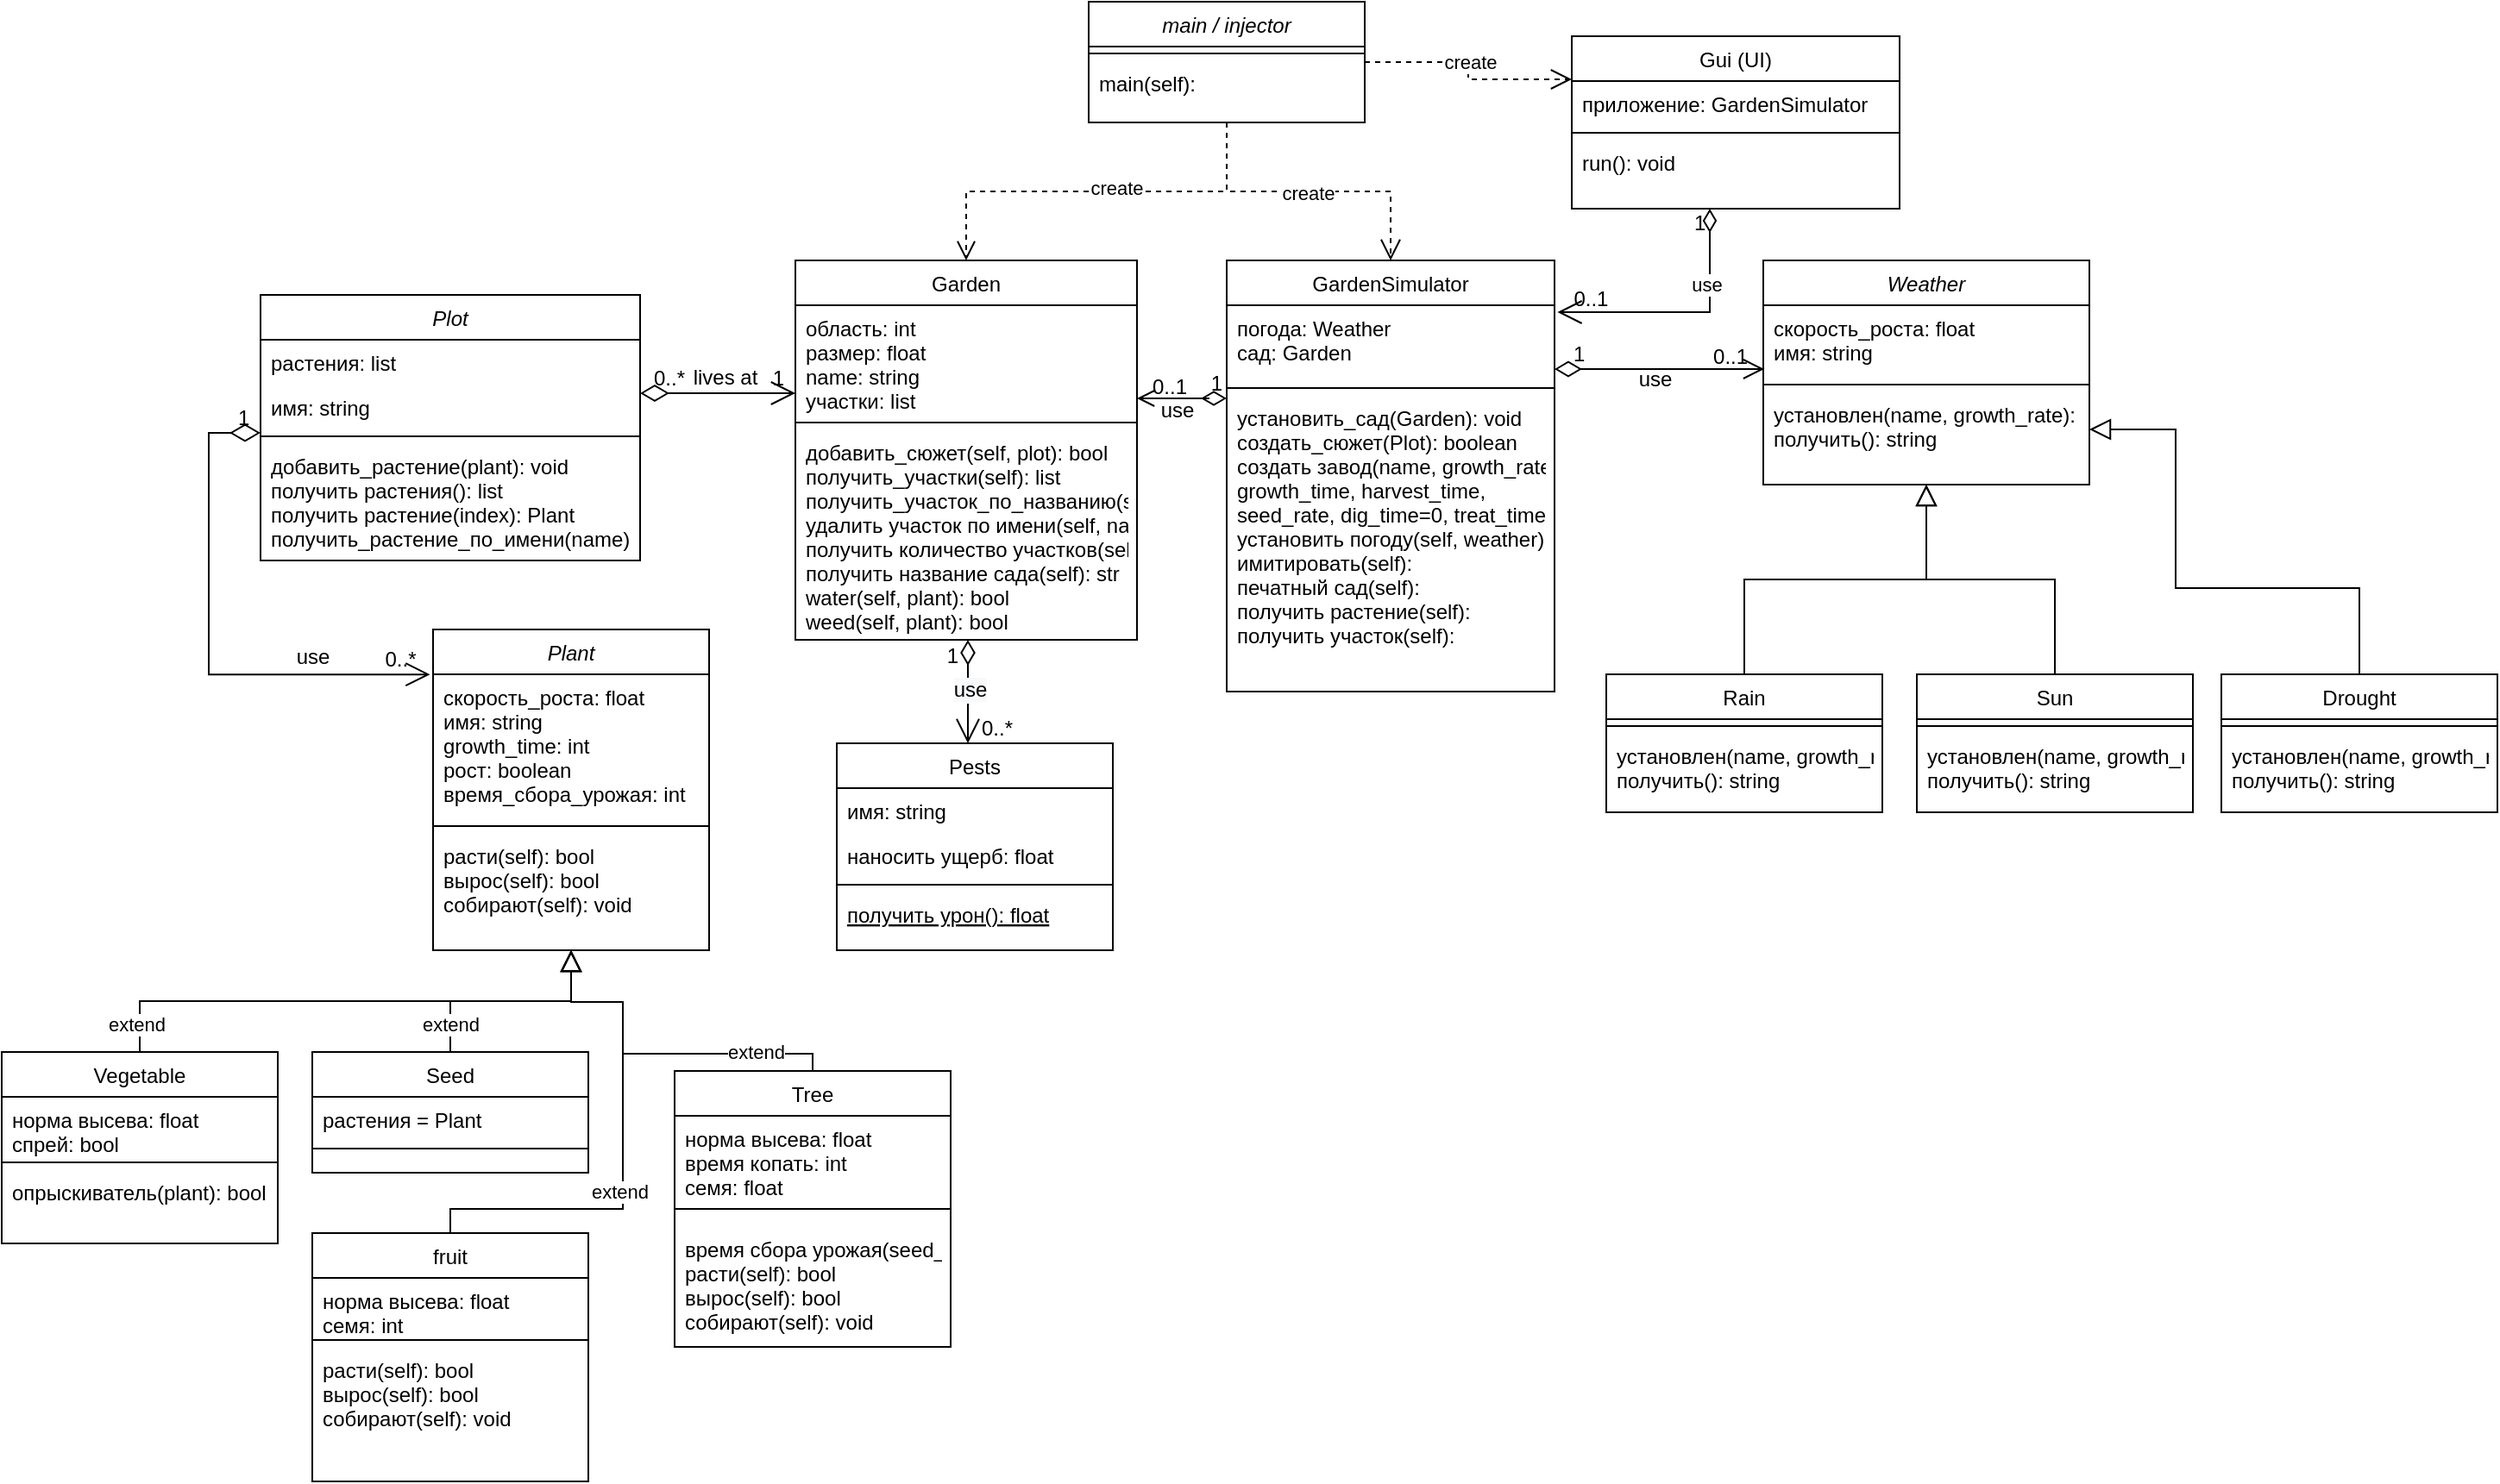 <mxfile version="13.9.9" type="device" pages="3"><diagram id="C5RBs43oDa-KdzZeNtuy" name="Page-1"><mxGraphModel dx="1707" dy="987" grid="1" gridSize="10" guides="1" tooltips="1" connect="1" arrows="1" fold="1" page="1" pageScale="1" pageWidth="827" pageHeight="1169" math="0" shadow="0"><root><mxCell id="WIyWlLk6GJQsqaUBKTNV-0"/><mxCell id="WIyWlLk6GJQsqaUBKTNV-1" parent="WIyWlLk6GJQsqaUBKTNV-0"/><mxCell id="zkfFHV4jXpPFQw0GAbJ--17" value="Garden" style="swimlane;fontStyle=0;align=center;verticalAlign=top;childLayout=stackLayout;horizontal=1;startSize=26;horizontalStack=0;resizeParent=1;resizeLast=0;collapsible=1;marginBottom=0;rounded=0;shadow=0;strokeWidth=1;" parent="WIyWlLk6GJQsqaUBKTNV-1" vertex="1"><mxGeometry x="570" y="270" width="198" height="220" as="geometry"><mxRectangle x="550" y="140" width="160" height="26" as="alternateBounds"/></mxGeometry></mxCell><mxCell id="zkfFHV4jXpPFQw0GAbJ--18" value="область: int&#10;размер: float&#10;name: string&#10;участки: list" style="text;align=left;verticalAlign=top;spacingLeft=4;spacingRight=4;overflow=hidden;rotatable=0;points=[[0,0.5],[1,0.5]];portConstraint=eastwest;" parent="zkfFHV4jXpPFQw0GAbJ--17" vertex="1"><mxGeometry y="26" width="198" height="64" as="geometry"/></mxCell><mxCell id="zkfFHV4jXpPFQw0GAbJ--23" value="" style="line;html=1;strokeWidth=1;align=left;verticalAlign=middle;spacingTop=-1;spacingLeft=3;spacingRight=3;rotatable=0;labelPosition=right;points=[];portConstraint=eastwest;" parent="zkfFHV4jXpPFQw0GAbJ--17" vertex="1"><mxGeometry y="90" width="198" height="8" as="geometry"/></mxCell><mxCell id="zkfFHV4jXpPFQw0GAbJ--25" value="добавить_сюжет(self, plot): bool&#10;получить_участки(self): list&#10;получить_участок_по_названию(self, name):&#10;удалить участок по имени(self, name):&#10;получить количество участков(self): int&#10;получить название сада(self): str&#10;water(self, plant): bool&#10;weed(self, plant): bool" style="text;align=left;verticalAlign=top;spacingLeft=4;spacingRight=4;overflow=hidden;rotatable=0;points=[[0,0.5],[1,0.5]];portConstraint=eastwest;" parent="zkfFHV4jXpPFQw0GAbJ--17" vertex="1"><mxGeometry y="98" width="198" height="120" as="geometry"/></mxCell><mxCell id="zkfFHV4jXpPFQw0GAbJ--26" value="" style="endArrow=open;shadow=0;strokeWidth=1;rounded=0;endFill=0;edgeStyle=elbowEdgeStyle;elbow=vertical;startArrow=diamondThin;startFill=0;endSize=12;startSize=14;entryX=0;entryY=0.797;entryDx=0;entryDy=0;entryPerimeter=0;" parent="WIyWlLk6GJQsqaUBKTNV-1" target="zkfFHV4jXpPFQw0GAbJ--18" edge="1"><mxGeometry x="0.5" y="41" relative="1" as="geometry"><mxPoint x="480" y="347" as="sourcePoint"/><mxPoint x="560" y="347.008" as="targetPoint"/><mxPoint x="-40" y="32" as="offset"/><Array as="points"><mxPoint x="510" y="347"/><mxPoint x="530" y="347"/><mxPoint x="530" y="347"/><mxPoint x="530" y="347"/><mxPoint x="490" y="370"/></Array></mxGeometry></mxCell><mxCell id="zkfFHV4jXpPFQw0GAbJ--27" value="0..*" style="resizable=0;align=left;verticalAlign=bottom;labelBackgroundColor=none;fontSize=12;" parent="zkfFHV4jXpPFQw0GAbJ--26" connectable="0" vertex="1"><mxGeometry x="-1" relative="1" as="geometry"><mxPoint x="6" as="offset"/></mxGeometry></mxCell><mxCell id="zkfFHV4jXpPFQw0GAbJ--28" value="1" style="resizable=0;align=right;verticalAlign=bottom;labelBackgroundColor=none;fontSize=12;" parent="zkfFHV4jXpPFQw0GAbJ--26" connectable="0" vertex="1"><mxGeometry x="1" relative="1" as="geometry"><mxPoint x="-5" as="offset"/></mxGeometry></mxCell><mxCell id="zkfFHV4jXpPFQw0GAbJ--29" value="lives at" style="text;html=1;resizable=0;points=[];;align=center;verticalAlign=middle;labelBackgroundColor=none;rounded=0;shadow=0;strokeWidth=1;fontSize=12;" parent="zkfFHV4jXpPFQw0GAbJ--26" vertex="1" connectable="0"><mxGeometry x="0.5" y="49" relative="1" as="geometry"><mxPoint x="-19" y="40" as="offset"/></mxGeometry></mxCell><mxCell id="11W7BV1J2tUdn_AoDqpH-85" style="edgeStyle=orthogonalEdgeStyle;rounded=0;orthogonalLoop=1;jettySize=auto;html=1;entryX=0.5;entryY=0;entryDx=0;entryDy=0;startArrow=none;startFill=0;endArrow=open;endFill=0;dashed=1;strokeWidth=1;endSize=9;" parent="WIyWlLk6GJQsqaUBKTNV-1" source="11W7BV1J2tUdn_AoDqpH-20" target="zkfFHV4jXpPFQw0GAbJ--17" edge="1"><mxGeometry relative="1" as="geometry"/></mxCell><mxCell id="11W7BV1J2tUdn_AoDqpH-89" value="create" style="edgeLabel;html=1;align=center;verticalAlign=middle;resizable=0;points=[];" parent="11W7BV1J2tUdn_AoDqpH-85" vertex="1" connectable="0"><mxGeometry x="-0.094" y="-2" relative="1" as="geometry"><mxPoint as="offset"/></mxGeometry></mxCell><mxCell id="11W7BV1J2tUdn_AoDqpH-87" style="edgeStyle=orthogonalEdgeStyle;rounded=0;orthogonalLoop=1;jettySize=auto;html=1;startArrow=none;startFill=0;endArrow=open;endFill=0;dashed=1;endSize=10;" parent="WIyWlLk6GJQsqaUBKTNV-1" source="11W7BV1J2tUdn_AoDqpH-20" target="11W7BV1J2tUdn_AoDqpH-31" edge="1"><mxGeometry relative="1" as="geometry"/></mxCell><mxCell id="11W7BV1J2tUdn_AoDqpH-90" value="create" style="edgeLabel;html=1;align=center;verticalAlign=middle;resizable=0;points=[];" parent="11W7BV1J2tUdn_AoDqpH-87" vertex="1" connectable="0"><mxGeometry x="0.113" y="-1" relative="1" as="geometry"><mxPoint x="-11" as="offset"/></mxGeometry></mxCell><mxCell id="11W7BV1J2tUdn_AoDqpH-161" style="edgeStyle=orthogonalEdgeStyle;rounded=0;orthogonalLoop=1;jettySize=auto;html=1;entryX=0;entryY=0.25;entryDx=0;entryDy=0;startArrow=none;startFill=0;endArrow=open;endFill=0;dashed=1;endSize=10;" parent="WIyWlLk6GJQsqaUBKTNV-1" source="11W7BV1J2tUdn_AoDqpH-20" target="11W7BV1J2tUdn_AoDqpH-149" edge="1"><mxGeometry relative="1" as="geometry"/></mxCell><mxCell id="11W7BV1J2tUdn_AoDqpH-162" value="create" style="edgeLabel;html=1;align=center;verticalAlign=middle;resizable=0;points=[];" parent="11W7BV1J2tUdn_AoDqpH-161" vertex="1" connectable="0"><mxGeometry x="0.083" relative="1" as="geometry"><mxPoint y="-10" as="offset"/></mxGeometry></mxCell><mxCell id="11W7BV1J2tUdn_AoDqpH-20" value="main / injector" style="swimlane;fontStyle=2;align=center;verticalAlign=top;childLayout=stackLayout;horizontal=1;startSize=26;horizontalStack=0;resizeParent=1;resizeLast=0;collapsible=1;marginBottom=0;rounded=0;shadow=0;strokeWidth=1;" parent="WIyWlLk6GJQsqaUBKTNV-1" vertex="1"><mxGeometry x="740" y="120" width="160" height="70" as="geometry"><mxRectangle x="230" y="140" width="160" height="26" as="alternateBounds"/></mxGeometry></mxCell><mxCell id="11W7BV1J2tUdn_AoDqpH-24" value="" style="line;html=1;strokeWidth=1;align=left;verticalAlign=middle;spacingTop=-1;spacingLeft=3;spacingRight=3;rotatable=0;labelPosition=right;points=[];portConstraint=eastwest;" parent="11W7BV1J2tUdn_AoDqpH-20" vertex="1"><mxGeometry y="26" width="160" height="8" as="geometry"/></mxCell><mxCell id="11W7BV1J2tUdn_AoDqpH-25" value="main(self):" style="text;align=left;verticalAlign=top;spacingLeft=4;spacingRight=4;overflow=hidden;rotatable=0;points=[[0,0.5],[1,0.5]];portConstraint=eastwest;" parent="11W7BV1J2tUdn_AoDqpH-20" vertex="1"><mxGeometry y="34" width="160" height="26" as="geometry"/></mxCell><mxCell id="11W7BV1J2tUdn_AoDqpH-31" value="GardenSimulator" style="swimlane;fontStyle=0;align=center;verticalAlign=top;childLayout=stackLayout;horizontal=1;startSize=26;horizontalStack=0;resizeParent=1;resizeLast=0;collapsible=1;marginBottom=0;rounded=0;shadow=0;strokeWidth=1;" parent="WIyWlLk6GJQsqaUBKTNV-1" vertex="1"><mxGeometry x="820" y="270" width="190" height="250" as="geometry"><mxRectangle x="550" y="140" width="160" height="26" as="alternateBounds"/></mxGeometry></mxCell><mxCell id="11W7BV1J2tUdn_AoDqpH-32" value="погода: Weather&#10;сад: Garden" style="text;align=left;verticalAlign=top;spacingLeft=4;spacingRight=4;overflow=hidden;rotatable=0;points=[[0,0.5],[1,0.5]];portConstraint=eastwest;" parent="11W7BV1J2tUdn_AoDqpH-31" vertex="1"><mxGeometry y="26" width="190" height="44" as="geometry"/></mxCell><mxCell id="11W7BV1J2tUdn_AoDqpH-37" value="" style="line;html=1;strokeWidth=1;align=left;verticalAlign=middle;spacingTop=-1;spacingLeft=3;spacingRight=3;rotatable=0;labelPosition=right;points=[];portConstraint=eastwest;" parent="11W7BV1J2tUdn_AoDqpH-31" vertex="1"><mxGeometry y="70" width="190" height="8" as="geometry"/></mxCell><mxCell id="11W7BV1J2tUdn_AoDqpH-38" value="установить_сад(Garden): void&#10;создать_сюжет(Plot): boolean&#10;создать завод(name, growth_rate, &#10;growth_time, harvest_time, &#10;seed_rate, dig_time=0, treat_time=0):&#10;установить погоду(self, weather):&#10;имитировать(self):&#10;печатный сад(self):&#10;получить растение(self):&#10;получить участок(self):" style="text;align=left;verticalAlign=top;spacingLeft=4;spacingRight=4;overflow=hidden;rotatable=0;points=[[0,0.5],[1,0.5]];portConstraint=eastwest;" parent="11W7BV1J2tUdn_AoDqpH-31" vertex="1"><mxGeometry y="78" width="190" height="152" as="geometry"/></mxCell><mxCell id="11W7BV1J2tUdn_AoDqpH-53" value="Weather" style="swimlane;fontStyle=2;align=center;verticalAlign=top;childLayout=stackLayout;horizontal=1;startSize=26;horizontalStack=0;resizeParent=1;resizeLast=0;collapsible=1;marginBottom=0;rounded=0;shadow=0;strokeWidth=1;" parent="WIyWlLk6GJQsqaUBKTNV-1" vertex="1"><mxGeometry x="1131" y="270" width="189" height="130" as="geometry"><mxRectangle x="230" y="140" width="160" height="26" as="alternateBounds"/></mxGeometry></mxCell><mxCell id="11W7BV1J2tUdn_AoDqpH-54" value="скорость_роста: float&#10;имя: string" style="text;align=left;verticalAlign=top;spacingLeft=4;spacingRight=4;overflow=hidden;rotatable=0;points=[[0,0.5],[1,0.5]];portConstraint=eastwest;" parent="11W7BV1J2tUdn_AoDqpH-53" vertex="1"><mxGeometry y="26" width="189" height="42" as="geometry"/></mxCell><mxCell id="11W7BV1J2tUdn_AoDqpH-57" value="" style="line;html=1;strokeWidth=1;align=left;verticalAlign=middle;spacingTop=-1;spacingLeft=3;spacingRight=3;rotatable=0;labelPosition=right;points=[];portConstraint=eastwest;" parent="11W7BV1J2tUdn_AoDqpH-53" vertex="1"><mxGeometry y="68" width="189" height="8" as="geometry"/></mxCell><mxCell id="11W7BV1J2tUdn_AoDqpH-58" value="установлен(name, growth_rate): float&#10;получить(): string" style="text;align=left;verticalAlign=top;spacingLeft=4;spacingRight=4;overflow=hidden;rotatable=0;points=[[0,0.5],[1,0.5]];portConstraint=eastwest;" parent="11W7BV1J2tUdn_AoDqpH-53" vertex="1"><mxGeometry y="76" width="189" height="44" as="geometry"/></mxCell><mxCell id="11W7BV1J2tUdn_AoDqpH-59" value="Rain" style="swimlane;fontStyle=0;align=center;verticalAlign=top;childLayout=stackLayout;horizontal=1;startSize=26;horizontalStack=0;resizeParent=1;resizeLast=0;collapsible=1;marginBottom=0;rounded=0;shadow=0;strokeWidth=1;" parent="WIyWlLk6GJQsqaUBKTNV-1" vertex="1"><mxGeometry x="1040" y="510" width="160" height="80" as="geometry"><mxRectangle x="130" y="380" width="160" height="26" as="alternateBounds"/></mxGeometry></mxCell><mxCell id="11W7BV1J2tUdn_AoDqpH-62" value="" style="line;html=1;strokeWidth=1;align=left;verticalAlign=middle;spacingTop=-1;spacingLeft=3;spacingRight=3;rotatable=0;labelPosition=right;points=[];portConstraint=eastwest;" parent="11W7BV1J2tUdn_AoDqpH-59" vertex="1"><mxGeometry y="26" width="160" height="8" as="geometry"/></mxCell><mxCell id="11W7BV1J2tUdn_AoDqpH-63" value="установлен(name, growth_rate): float&#10;получить(): string" style="text;align=left;verticalAlign=top;spacingLeft=4;spacingRight=4;overflow=hidden;rotatable=0;points=[[0,0.5],[1,0.5]];portConstraint=eastwest;fontStyle=0" parent="11W7BV1J2tUdn_AoDqpH-59" vertex="1"><mxGeometry y="34" width="160" height="44" as="geometry"/></mxCell><mxCell id="11W7BV1J2tUdn_AoDqpH-65" value="" style="endArrow=block;endSize=10;endFill=0;shadow=0;strokeWidth=1;rounded=0;edgeStyle=elbowEdgeStyle;elbow=vertical;" parent="WIyWlLk6GJQsqaUBKTNV-1" source="11W7BV1J2tUdn_AoDqpH-59" target="11W7BV1J2tUdn_AoDqpH-53" edge="1"><mxGeometry width="160" relative="1" as="geometry"><mxPoint x="1270" y="353" as="sourcePoint"/><mxPoint x="1270" y="353" as="targetPoint"/></mxGeometry></mxCell><mxCell id="11W7BV1J2tUdn_AoDqpH-66" value="Sun" style="swimlane;fontStyle=0;align=center;verticalAlign=top;childLayout=stackLayout;horizontal=1;startSize=26;horizontalStack=0;resizeParent=1;resizeLast=0;collapsible=1;marginBottom=0;rounded=0;shadow=0;strokeWidth=1;" parent="WIyWlLk6GJQsqaUBKTNV-1" vertex="1"><mxGeometry x="1220" y="510" width="160" height="80" as="geometry"><mxRectangle x="340" y="380" width="170" height="26" as="alternateBounds"/></mxGeometry></mxCell><mxCell id="11W7BV1J2tUdn_AoDqpH-68" value="" style="line;html=1;strokeWidth=1;align=left;verticalAlign=middle;spacingTop=-1;spacingLeft=3;spacingRight=3;rotatable=0;labelPosition=right;points=[];portConstraint=eastwest;" parent="11W7BV1J2tUdn_AoDqpH-66" vertex="1"><mxGeometry y="26" width="160" height="8" as="geometry"/></mxCell><mxCell id="11W7BV1J2tUdn_AoDqpH-67" value="установлен(name, growth_rate): float&#10;получить(): string" style="text;align=left;verticalAlign=top;spacingLeft=4;spacingRight=4;overflow=hidden;rotatable=0;points=[[0,0.5],[1,0.5]];portConstraint=eastwest;" parent="11W7BV1J2tUdn_AoDqpH-66" vertex="1"><mxGeometry y="34" width="160" height="46" as="geometry"/></mxCell><mxCell id="11W7BV1J2tUdn_AoDqpH-69" value="" style="endArrow=block;endSize=10;endFill=0;shadow=0;strokeWidth=1;rounded=0;edgeStyle=elbowEdgeStyle;elbow=vertical;" parent="WIyWlLk6GJQsqaUBKTNV-1" source="11W7BV1J2tUdn_AoDqpH-66" target="11W7BV1J2tUdn_AoDqpH-53" edge="1"><mxGeometry width="160" relative="1" as="geometry"><mxPoint x="1280" y="523" as="sourcePoint"/><mxPoint x="1380" y="421" as="targetPoint"/></mxGeometry></mxCell><mxCell id="11W7BV1J2tUdn_AoDqpH-76" value="Drought" style="swimlane;fontStyle=0;align=center;verticalAlign=top;childLayout=stackLayout;horizontal=1;startSize=26;horizontalStack=0;resizeParent=1;resizeLast=0;collapsible=1;marginBottom=0;rounded=0;shadow=0;strokeWidth=1;" parent="WIyWlLk6GJQsqaUBKTNV-1" vertex="1"><mxGeometry x="1396.5" y="510" width="160" height="80" as="geometry"><mxRectangle x="340" y="380" width="170" height="26" as="alternateBounds"/></mxGeometry></mxCell><mxCell id="11W7BV1J2tUdn_AoDqpH-78" value="" style="line;html=1;strokeWidth=1;align=left;verticalAlign=middle;spacingTop=-1;spacingLeft=3;spacingRight=3;rotatable=0;labelPosition=right;points=[];portConstraint=eastwest;" parent="11W7BV1J2tUdn_AoDqpH-76" vertex="1"><mxGeometry y="26" width="160" height="8" as="geometry"/></mxCell><mxCell id="11W7BV1J2tUdn_AoDqpH-77" value="установлен(name, growth_rate): float&#10;получить(): string" style="text;align=left;verticalAlign=top;spacingLeft=4;spacingRight=4;overflow=hidden;rotatable=0;points=[[0,0.5],[1,0.5]];portConstraint=eastwest;" parent="11W7BV1J2tUdn_AoDqpH-76" vertex="1"><mxGeometry y="34" width="160" height="46" as="geometry"/></mxCell><mxCell id="11W7BV1J2tUdn_AoDqpH-80" value="" style="endArrow=block;endSize=10;endFill=0;shadow=0;strokeWidth=1;rounded=0;edgeStyle=orthogonalEdgeStyle;elbow=vertical;exitX=0.5;exitY=0;exitDx=0;exitDy=0;" parent="WIyWlLk6GJQsqaUBKTNV-1" source="11W7BV1J2tUdn_AoDqpH-76" target="11W7BV1J2tUdn_AoDqpH-58" edge="1"><mxGeometry width="160" relative="1" as="geometry"><mxPoint x="1310" y="634" as="sourcePoint"/><mxPoint x="1370" y="410" as="targetPoint"/><Array as="points"><mxPoint x="1477" y="460"/><mxPoint x="1370" y="460"/></Array></mxGeometry></mxCell><mxCell id="11W7BV1J2tUdn_AoDqpH-81" value="" style="endArrow=diamondThin;shadow=0;strokeWidth=1;rounded=0;endFill=0;edgeStyle=elbowEdgeStyle;elbow=vertical;exitX=1;exitY=0.5;exitDx=0;exitDy=0;startArrow=open;startFill=0;startSize=8;endSize=12;" parent="WIyWlLk6GJQsqaUBKTNV-1" edge="1"><mxGeometry x="0.5" y="41" relative="1" as="geometry"><mxPoint x="768" y="350" as="sourcePoint"/><mxPoint x="820" y="350" as="targetPoint"/><mxPoint x="-40" y="32" as="offset"/><Array as="points"><mxPoint x="810" y="350"/></Array></mxGeometry></mxCell><mxCell id="11W7BV1J2tUdn_AoDqpH-82" value="0..1" style="resizable=0;align=left;verticalAlign=bottom;labelBackgroundColor=none;fontSize=12;" parent="11W7BV1J2tUdn_AoDqpH-81" connectable="0" vertex="1"><mxGeometry x="-1" relative="1" as="geometry"><mxPoint x="7" y="2" as="offset"/></mxGeometry></mxCell><mxCell id="11W7BV1J2tUdn_AoDqpH-83" value="1" style="resizable=0;align=right;verticalAlign=bottom;labelBackgroundColor=none;fontSize=12;" parent="11W7BV1J2tUdn_AoDqpH-81" connectable="0" vertex="1"><mxGeometry x="1" relative="1" as="geometry"><mxPoint x="-1" as="offset"/></mxGeometry></mxCell><mxCell id="11W7BV1J2tUdn_AoDqpH-84" value="use" style="text;html=1;resizable=0;points=[];;align=center;verticalAlign=middle;labelBackgroundColor=none;rounded=0;shadow=0;strokeWidth=1;fontSize=12;" parent="11W7BV1J2tUdn_AoDqpH-81" vertex="1" connectable="0"><mxGeometry x="0.5" y="49" relative="1" as="geometry"><mxPoint x="-16" y="56" as="offset"/></mxGeometry></mxCell><mxCell id="11W7BV1J2tUdn_AoDqpH-96" value="" style="endArrow=open;shadow=0;strokeWidth=1;rounded=0;endFill=0;edgeStyle=elbowEdgeStyle;elbow=vertical;entryX=0.003;entryY=0.886;entryDx=0;entryDy=0;entryPerimeter=0;startArrow=diamondThin;startFill=0;endSize=10;startSize=13;" parent="WIyWlLk6GJQsqaUBKTNV-1" target="11W7BV1J2tUdn_AoDqpH-54" edge="1"><mxGeometry x="0.5" y="41" relative="1" as="geometry"><mxPoint x="1010" y="333" as="sourcePoint"/><mxPoint x="1094.36" y="320.03" as="targetPoint"/><mxPoint x="-40" y="32" as="offset"/><Array as="points"><mxPoint x="1070" y="333"/></Array></mxGeometry></mxCell><mxCell id="11W7BV1J2tUdn_AoDqpH-97" value="1" style="resizable=0;align=left;verticalAlign=bottom;labelBackgroundColor=none;fontSize=12;" parent="11W7BV1J2tUdn_AoDqpH-96" connectable="0" vertex="1"><mxGeometry x="-1" relative="1" as="geometry"><mxPoint x="9" as="offset"/></mxGeometry></mxCell><mxCell id="11W7BV1J2tUdn_AoDqpH-98" value="0..1" style="resizable=0;align=right;verticalAlign=bottom;labelBackgroundColor=none;fontSize=12;" parent="11W7BV1J2tUdn_AoDqpH-96" connectable="0" vertex="1"><mxGeometry x="1" relative="1" as="geometry"><mxPoint x="-8" y="1" as="offset"/></mxGeometry></mxCell><mxCell id="11W7BV1J2tUdn_AoDqpH-99" value="use" style="text;html=1;resizable=0;points=[];;align=center;verticalAlign=middle;labelBackgroundColor=none;rounded=0;shadow=0;strokeWidth=1;fontSize=12;" parent="11W7BV1J2tUdn_AoDqpH-96" vertex="1" connectable="0"><mxGeometry x="0.5" y="49" relative="1" as="geometry"><mxPoint x="-34" y="55" as="offset"/></mxGeometry></mxCell><mxCell id="11W7BV1J2tUdn_AoDqpH-101" value="Plant" style="swimlane;fontStyle=2;align=center;verticalAlign=top;childLayout=stackLayout;horizontal=1;startSize=26;horizontalStack=0;resizeParent=1;resizeLast=0;collapsible=1;marginBottom=0;rounded=0;shadow=0;strokeWidth=1;" parent="WIyWlLk6GJQsqaUBKTNV-1" vertex="1"><mxGeometry x="360" y="484" width="160" height="186" as="geometry"><mxRectangle x="230" y="140" width="160" height="26" as="alternateBounds"/></mxGeometry></mxCell><mxCell id="11W7BV1J2tUdn_AoDqpH-103" value="скорость_роста: float&#10;имя: string&#10;growth_time: int&#10;рост: boolean&#10;время_сбора_урожая: int" style="text;align=left;verticalAlign=top;spacingLeft=4;spacingRight=4;overflow=hidden;rotatable=0;points=[[0,0.5],[1,0.5]];portConstraint=eastwest;rounded=0;shadow=0;html=0;" parent="11W7BV1J2tUdn_AoDqpH-101" vertex="1"><mxGeometry y="26" width="160" height="84" as="geometry"/></mxCell><mxCell id="11W7BV1J2tUdn_AoDqpH-104" value="" style="line;html=1;strokeWidth=1;align=left;verticalAlign=middle;spacingTop=-1;spacingLeft=3;spacingRight=3;rotatable=0;labelPosition=right;points=[];portConstraint=eastwest;" parent="11W7BV1J2tUdn_AoDqpH-101" vertex="1"><mxGeometry y="110" width="160" height="8" as="geometry"/></mxCell><mxCell id="11W7BV1J2tUdn_AoDqpH-105" value="расти(self): bool&#10;вырос(self): bool&#10;собирают(self): void" style="text;align=left;verticalAlign=top;spacingLeft=4;spacingRight=4;overflow=hidden;rotatable=0;points=[[0,0.5],[1,0.5]];portConstraint=eastwest;" parent="11W7BV1J2tUdn_AoDqpH-101" vertex="1"><mxGeometry y="118" width="160" height="68" as="geometry"/></mxCell><mxCell id="11W7BV1J2tUdn_AoDqpH-106" value="Vegetable" style="swimlane;fontStyle=0;align=center;verticalAlign=top;childLayout=stackLayout;horizontal=1;startSize=26;horizontalStack=0;resizeParent=1;resizeLast=0;collapsible=1;marginBottom=0;rounded=0;shadow=0;strokeWidth=1;" parent="WIyWlLk6GJQsqaUBKTNV-1" vertex="1"><mxGeometry x="110" y="729" width="160" height="111" as="geometry"><mxRectangle x="130" y="380" width="160" height="26" as="alternateBounds"/></mxGeometry></mxCell><mxCell id="11W7BV1J2tUdn_AoDqpH-107" value="норма высева: float&#10;спрей: bool" style="text;align=left;verticalAlign=top;spacingLeft=4;spacingRight=4;overflow=hidden;rotatable=0;points=[[0,0.5],[1,0.5]];portConstraint=eastwest;" parent="11W7BV1J2tUdn_AoDqpH-106" vertex="1"><mxGeometry y="26" width="160" height="34" as="geometry"/></mxCell><mxCell id="11W7BV1J2tUdn_AoDqpH-109" value="" style="line;html=1;strokeWidth=1;align=left;verticalAlign=middle;spacingTop=-1;spacingLeft=3;spacingRight=3;rotatable=0;labelPosition=right;points=[];portConstraint=eastwest;" parent="11W7BV1J2tUdn_AoDqpH-106" vertex="1"><mxGeometry y="60" width="160" height="8" as="geometry"/></mxCell><mxCell id="11W7BV1J2tUdn_AoDqpH-110" value="опрыскиватель(plant): bool" style="text;align=left;verticalAlign=top;spacingLeft=4;spacingRight=4;overflow=hidden;rotatable=0;points=[[0,0.5],[1,0.5]];portConstraint=eastwest;fontStyle=0" parent="11W7BV1J2tUdn_AoDqpH-106" vertex="1"><mxGeometry y="68" width="160" height="26" as="geometry"/></mxCell><mxCell id="11W7BV1J2tUdn_AoDqpH-112" value="" style="endArrow=block;endSize=10;endFill=0;shadow=0;strokeWidth=1;rounded=0;edgeStyle=elbowEdgeStyle;elbow=vertical;" parent="WIyWlLk6GJQsqaUBKTNV-1" source="11W7BV1J2tUdn_AoDqpH-106" target="11W7BV1J2tUdn_AoDqpH-101" edge="1"><mxGeometry width="160" relative="1" as="geometry"><mxPoint x="340" y="563" as="sourcePoint"/><mxPoint x="340" y="563" as="targetPoint"/></mxGeometry></mxCell><mxCell id="11W7BV1J2tUdn_AoDqpH-113" value="extend" style="edgeLabel;html=1;align=center;verticalAlign=middle;resizable=0;points=[];" parent="11W7BV1J2tUdn_AoDqpH-112" vertex="1" connectable="0"><mxGeometry x="-0.853" y="2" relative="1" as="geometry"><mxPoint y="6" as="offset"/></mxGeometry></mxCell><mxCell id="11W7BV1J2tUdn_AoDqpH-114" value="Seed" style="swimlane;fontStyle=0;align=center;verticalAlign=top;childLayout=stackLayout;horizontal=1;startSize=26;horizontalStack=0;resizeParent=1;resizeLast=0;collapsible=1;marginBottom=0;rounded=0;shadow=0;strokeWidth=1;" parent="WIyWlLk6GJQsqaUBKTNV-1" vertex="1"><mxGeometry x="290" y="729" width="160" height="70" as="geometry"><mxRectangle x="340" y="380" width="170" height="26" as="alternateBounds"/></mxGeometry></mxCell><mxCell id="11W7BV1J2tUdn_AoDqpH-115" value="растения = Plant" style="text;align=left;verticalAlign=top;spacingLeft=4;spacingRight=4;overflow=hidden;rotatable=0;points=[[0,0.5],[1,0.5]];portConstraint=eastwest;" parent="11W7BV1J2tUdn_AoDqpH-114" vertex="1"><mxGeometry y="26" width="160" height="26" as="geometry"/></mxCell><mxCell id="11W7BV1J2tUdn_AoDqpH-116" value="" style="line;html=1;strokeWidth=1;align=left;verticalAlign=middle;spacingTop=-1;spacingLeft=3;spacingRight=3;rotatable=0;labelPosition=right;points=[];portConstraint=eastwest;" parent="11W7BV1J2tUdn_AoDqpH-114" vertex="1"><mxGeometry y="52" width="160" height="8" as="geometry"/></mxCell><mxCell id="11W7BV1J2tUdn_AoDqpH-117" value="" style="endArrow=block;endSize=10;endFill=0;shadow=0;strokeWidth=1;rounded=0;edgeStyle=elbowEdgeStyle;elbow=vertical;" parent="WIyWlLk6GJQsqaUBKTNV-1" source="11W7BV1J2tUdn_AoDqpH-114" target="11W7BV1J2tUdn_AoDqpH-101" edge="1"><mxGeometry width="160" relative="1" as="geometry"><mxPoint x="350" y="733" as="sourcePoint"/><mxPoint x="450" y="631" as="targetPoint"/></mxGeometry></mxCell><mxCell id="11W7BV1J2tUdn_AoDqpH-118" value="extend" style="edgeLabel;html=1;align=center;verticalAlign=middle;resizable=0;points=[];" parent="11W7BV1J2tUdn_AoDqpH-117" vertex="1" connectable="0"><mxGeometry x="-0.708" relative="1" as="geometry"><mxPoint y="3" as="offset"/></mxGeometry></mxCell><mxCell id="11W7BV1J2tUdn_AoDqpH-119" value="fruit" style="swimlane;fontStyle=0;align=center;verticalAlign=top;childLayout=stackLayout;horizontal=1;startSize=26;horizontalStack=0;resizeParent=1;resizeLast=0;collapsible=1;marginBottom=0;rounded=0;shadow=0;strokeWidth=1;" parent="WIyWlLk6GJQsqaUBKTNV-1" vertex="1"><mxGeometry x="290" y="834" width="160" height="144" as="geometry"><mxRectangle x="130" y="380" width="160" height="26" as="alternateBounds"/></mxGeometry></mxCell><mxCell id="11W7BV1J2tUdn_AoDqpH-120" value="норма высева: float&#10;семя: int" style="text;align=left;verticalAlign=top;spacingLeft=4;spacingRight=4;overflow=hidden;rotatable=0;points=[[0,0.5],[1,0.5]];portConstraint=eastwest;" parent="11W7BV1J2tUdn_AoDqpH-119" vertex="1"><mxGeometry y="26" width="160" height="32" as="geometry"/></mxCell><mxCell id="11W7BV1J2tUdn_AoDqpH-122" value="" style="line;html=1;strokeWidth=1;align=left;verticalAlign=middle;spacingTop=-1;spacingLeft=3;spacingRight=3;rotatable=0;labelPosition=right;points=[];portConstraint=eastwest;" parent="11W7BV1J2tUdn_AoDqpH-119" vertex="1"><mxGeometry y="58" width="160" height="8" as="geometry"/></mxCell><mxCell id="11W7BV1J2tUdn_AoDqpH-123" value="расти(self): bool&#10;вырос(self): bool&#10;собирают(self): void" style="text;align=left;verticalAlign=top;spacingLeft=4;spacingRight=4;overflow=hidden;rotatable=0;points=[[0,0.5],[1,0.5]];portConstraint=eastwest;fontStyle=0" parent="11W7BV1J2tUdn_AoDqpH-119" vertex="1"><mxGeometry y="66" width="160" height="52" as="geometry"/></mxCell><mxCell id="11W7BV1J2tUdn_AoDqpH-125" value="Tree" style="swimlane;fontStyle=0;align=center;verticalAlign=top;childLayout=stackLayout;horizontal=1;startSize=26;horizontalStack=0;resizeParent=1;resizeLast=0;collapsible=1;marginBottom=0;rounded=0;shadow=0;strokeWidth=1;" parent="WIyWlLk6GJQsqaUBKTNV-1" vertex="1"><mxGeometry x="500" y="740" width="160" height="160" as="geometry"><mxRectangle x="340" y="380" width="170" height="26" as="alternateBounds"/></mxGeometry></mxCell><mxCell id="11W7BV1J2tUdn_AoDqpH-126" value="норма высева: float&#10;время копать: int&#10;семя: float" style="text;align=left;verticalAlign=top;spacingLeft=4;spacingRight=4;overflow=hidden;rotatable=0;points=[[0,0.5],[1,0.5]];portConstraint=eastwest;" parent="11W7BV1J2tUdn_AoDqpH-125" vertex="1"><mxGeometry y="26" width="160" height="44" as="geometry"/></mxCell><mxCell id="11W7BV1J2tUdn_AoDqpH-127" value="" style="line;html=1;strokeWidth=1;align=left;verticalAlign=middle;spacingTop=-1;spacingLeft=3;spacingRight=3;rotatable=0;labelPosition=right;points=[];portConstraint=eastwest;" parent="11W7BV1J2tUdn_AoDqpH-125" vertex="1"><mxGeometry y="70" width="160" height="20" as="geometry"/></mxCell><mxCell id="11W7BV1J2tUdn_AoDqpH-121" value="время сбора урожая(seed_rate, dig_time):&#10;расти(self): bool&#10;вырос(self): bool&#10;собирают(self): void" style="text;align=left;verticalAlign=top;spacingLeft=4;spacingRight=4;overflow=hidden;rotatable=0;points=[[0,0.5],[1,0.5]];portConstraint=eastwest;rounded=0;shadow=0;html=0;" parent="11W7BV1J2tUdn_AoDqpH-125" vertex="1"><mxGeometry y="90" width="160" height="70" as="geometry"/></mxCell><mxCell id="11W7BV1J2tUdn_AoDqpH-128" value="" style="endArrow=block;endSize=10;endFill=0;shadow=0;strokeWidth=1;rounded=0;edgeStyle=orthogonalEdgeStyle;elbow=vertical;exitX=0.5;exitY=0;exitDx=0;exitDy=0;" parent="WIyWlLk6GJQsqaUBKTNV-1" source="11W7BV1J2tUdn_AoDqpH-119" edge="1"><mxGeometry width="160" relative="1" as="geometry"><mxPoint x="380" y="730" as="sourcePoint"/><mxPoint x="440" y="670" as="targetPoint"/><Array as="points"><mxPoint x="370" y="820"/><mxPoint x="470" y="820"/><mxPoint x="470" y="700"/><mxPoint x="440" y="700"/></Array></mxGeometry></mxCell><mxCell id="11W7BV1J2tUdn_AoDqpH-129" value="extend" style="edgeLabel;html=1;align=center;verticalAlign=middle;resizable=0;points=[];" parent="11W7BV1J2tUdn_AoDqpH-128" vertex="1" connectable="0"><mxGeometry x="-0.18" y="-1" relative="1" as="geometry"><mxPoint x="-3" y="-4" as="offset"/></mxGeometry></mxCell><mxCell id="11W7BV1J2tUdn_AoDqpH-130" value="" style="endArrow=block;endSize=10;endFill=0;shadow=0;strokeWidth=1;rounded=0;edgeStyle=orthogonalEdgeStyle;elbow=vertical;exitX=0.5;exitY=0;exitDx=0;exitDy=0;" parent="WIyWlLk6GJQsqaUBKTNV-1" source="11W7BV1J2tUdn_AoDqpH-125" edge="1"><mxGeometry width="160" relative="1" as="geometry"><mxPoint x="380" y="844" as="sourcePoint"/><mxPoint x="440" y="670" as="targetPoint"/><Array as="points"><mxPoint x="580" y="730"/><mxPoint x="470" y="730"/><mxPoint x="470" y="700"/><mxPoint x="440" y="700"/></Array></mxGeometry></mxCell><mxCell id="11W7BV1J2tUdn_AoDqpH-131" value="extend" style="edgeLabel;html=1;align=center;verticalAlign=middle;resizable=0;points=[];" parent="11W7BV1J2tUdn_AoDqpH-130" vertex="1" connectable="0"><mxGeometry x="-0.587" y="-1" relative="1" as="geometry"><mxPoint as="offset"/></mxGeometry></mxCell><mxCell id="11W7BV1J2tUdn_AoDqpH-132" value="Plot" style="swimlane;fontStyle=2;align=center;verticalAlign=top;childLayout=stackLayout;horizontal=1;startSize=26;horizontalStack=0;resizeParent=1;resizeLast=0;collapsible=1;marginBottom=0;rounded=0;shadow=0;strokeWidth=1;" parent="WIyWlLk6GJQsqaUBKTNV-1" vertex="1"><mxGeometry x="260" y="290" width="220" height="154" as="geometry"><mxRectangle x="230" y="140" width="160" height="26" as="alternateBounds"/></mxGeometry></mxCell><mxCell id="11W7BV1J2tUdn_AoDqpH-133" value="растения: list" style="text;align=left;verticalAlign=top;spacingLeft=4;spacingRight=4;overflow=hidden;rotatable=0;points=[[0,0.5],[1,0.5]];portConstraint=eastwest;rounded=0;shadow=0;html=0;" parent="11W7BV1J2tUdn_AoDqpH-132" vertex="1"><mxGeometry y="26" width="220" height="26" as="geometry"/></mxCell><mxCell id="11W7BV1J2tUdn_AoDqpH-134" value="имя: string" style="text;align=left;verticalAlign=top;spacingLeft=4;spacingRight=4;overflow=hidden;rotatable=0;points=[[0,0.5],[1,0.5]];portConstraint=eastwest;rounded=0;shadow=0;html=0;" parent="11W7BV1J2tUdn_AoDqpH-132" vertex="1"><mxGeometry y="52" width="220" height="26" as="geometry"/></mxCell><mxCell id="11W7BV1J2tUdn_AoDqpH-135" value="" style="line;html=1;strokeWidth=1;align=left;verticalAlign=middle;spacingTop=-1;spacingLeft=3;spacingRight=3;rotatable=0;labelPosition=right;points=[];portConstraint=eastwest;" parent="11W7BV1J2tUdn_AoDqpH-132" vertex="1"><mxGeometry y="78" width="220" height="8" as="geometry"/></mxCell><mxCell id="11W7BV1J2tUdn_AoDqpH-136" value="добавить_растение(plant): void&#10;получить растения(): list&#10;получить растение(index): Plant&#10;получить_растение_по_имени(name):" style="text;align=left;verticalAlign=top;spacingLeft=4;spacingRight=4;overflow=hidden;rotatable=0;points=[[0,0.5],[1,0.5]];portConstraint=eastwest;fontStyle=0" parent="11W7BV1J2tUdn_AoDqpH-132" vertex="1"><mxGeometry y="86" width="220" height="68" as="geometry"/></mxCell><mxCell id="11W7BV1J2tUdn_AoDqpH-138" value="" style="endArrow=diamondThin;shadow=0;strokeWidth=1;rounded=0;endFill=0;edgeStyle=elbowEdgeStyle;elbow=vertical;startArrow=open;startFill=0;entryX=0;entryY=0.25;entryDx=0;entryDy=0;entryPerimeter=0;exitX=-0.011;exitY=0.001;exitDx=0;exitDy=0;exitPerimeter=0;startSize=12;endSize=15;" parent="WIyWlLk6GJQsqaUBKTNV-1" source="11W7BV1J2tUdn_AoDqpH-103" target="11W7BV1J2tUdn_AoDqpH-135" edge="1"><mxGeometry x="0.5" y="41" relative="1" as="geometry"><mxPoint x="192" y="509.997" as="sourcePoint"/><mxPoint x="310" y="360" as="targetPoint"/><mxPoint x="-40" y="32" as="offset"/><Array as="points"><mxPoint x="230" y="440"/><mxPoint x="280" y="460"/><mxPoint x="290" y="450"/><mxPoint x="300" y="450"/><mxPoint x="202" y="510.33"/></Array></mxGeometry></mxCell><mxCell id="11W7BV1J2tUdn_AoDqpH-139" value="0..*" style="resizable=0;align=left;verticalAlign=bottom;labelBackgroundColor=none;fontSize=12;" parent="11W7BV1J2tUdn_AoDqpH-138" connectable="0" vertex="1"><mxGeometry x="-1" relative="1" as="geometry"><mxPoint x="-28" as="offset"/></mxGeometry></mxCell><mxCell id="11W7BV1J2tUdn_AoDqpH-140" value="1" style="resizable=0;align=right;verticalAlign=bottom;labelBackgroundColor=none;fontSize=12;" parent="11W7BV1J2tUdn_AoDqpH-138" connectable="0" vertex="1"><mxGeometry x="1" relative="1" as="geometry"><mxPoint x="-5" as="offset"/></mxGeometry></mxCell><mxCell id="11W7BV1J2tUdn_AoDqpH-141" value="use" style="text;html=1;resizable=0;points=[];;align=center;verticalAlign=middle;labelBackgroundColor=none;rounded=0;shadow=0;strokeWidth=1;fontSize=12;" parent="11W7BV1J2tUdn_AoDqpH-138" vertex="1" connectable="0"><mxGeometry x="0.5" y="49" relative="1" as="geometry"><mxPoint x="109" y="85.12" as="offset"/></mxGeometry></mxCell><mxCell id="11W7BV1J2tUdn_AoDqpH-149" value="Gui (UI)" style="swimlane;fontStyle=0;align=center;verticalAlign=top;childLayout=stackLayout;horizontal=1;startSize=26;horizontalStack=0;resizeParent=1;resizeLast=0;collapsible=1;marginBottom=0;rounded=0;shadow=0;strokeWidth=1;" parent="WIyWlLk6GJQsqaUBKTNV-1" vertex="1"><mxGeometry x="1020" y="140" width="190" height="100" as="geometry"><mxRectangle x="130" y="380" width="160" height="26" as="alternateBounds"/></mxGeometry></mxCell><mxCell id="11W7BV1J2tUdn_AoDqpH-150" value="приложение: GardenSimulator" style="text;align=left;verticalAlign=top;spacingLeft=4;spacingRight=4;overflow=hidden;rotatable=0;points=[[0,0.5],[1,0.5]];portConstraint=eastwest;" parent="11W7BV1J2tUdn_AoDqpH-149" vertex="1"><mxGeometry y="26" width="190" height="26" as="geometry"/></mxCell><mxCell id="11W7BV1J2tUdn_AoDqpH-152" value="" style="line;html=1;strokeWidth=1;align=left;verticalAlign=middle;spacingTop=-1;spacingLeft=3;spacingRight=3;rotatable=0;labelPosition=right;points=[];portConstraint=eastwest;" parent="11W7BV1J2tUdn_AoDqpH-149" vertex="1"><mxGeometry y="52" width="190" height="8" as="geometry"/></mxCell><mxCell id="11W7BV1J2tUdn_AoDqpH-153" value="run(): void" style="text;align=left;verticalAlign=top;spacingLeft=4;spacingRight=4;overflow=hidden;rotatable=0;points=[[0,0.5],[1,0.5]];portConstraint=eastwest;fontStyle=0" parent="11W7BV1J2tUdn_AoDqpH-149" vertex="1"><mxGeometry y="60" width="190" height="26" as="geometry"/></mxCell><mxCell id="11W7BV1J2tUdn_AoDqpH-155" value="Pests" style="swimlane;fontStyle=0;align=center;verticalAlign=top;childLayout=stackLayout;horizontal=1;startSize=26;horizontalStack=0;resizeParent=1;resizeLast=0;collapsible=1;marginBottom=0;rounded=0;shadow=0;strokeWidth=1;" parent="WIyWlLk6GJQsqaUBKTNV-1" vertex="1"><mxGeometry x="594" y="550" width="160" height="120" as="geometry"><mxRectangle x="130" y="380" width="160" height="26" as="alternateBounds"/></mxGeometry></mxCell><mxCell id="11W7BV1J2tUdn_AoDqpH-156" value="имя: string" style="text;align=left;verticalAlign=top;spacingLeft=4;spacingRight=4;overflow=hidden;rotatable=0;points=[[0,0.5],[1,0.5]];portConstraint=eastwest;" parent="11W7BV1J2tUdn_AoDqpH-155" vertex="1"><mxGeometry y="26" width="160" height="26" as="geometry"/></mxCell><mxCell id="11W7BV1J2tUdn_AoDqpH-157" value="наносить ущерб: float" style="text;align=left;verticalAlign=top;spacingLeft=4;spacingRight=4;overflow=hidden;rotatable=0;points=[[0,0.5],[1,0.5]];portConstraint=eastwest;rounded=0;shadow=0;html=0;" parent="11W7BV1J2tUdn_AoDqpH-155" vertex="1"><mxGeometry y="52" width="160" height="26" as="geometry"/></mxCell><mxCell id="11W7BV1J2tUdn_AoDqpH-158" value="" style="line;html=1;strokeWidth=1;align=left;verticalAlign=middle;spacingTop=-1;spacingLeft=3;spacingRight=3;rotatable=0;labelPosition=right;points=[];portConstraint=eastwest;" parent="11W7BV1J2tUdn_AoDqpH-155" vertex="1"><mxGeometry y="78" width="160" height="8" as="geometry"/></mxCell><mxCell id="11W7BV1J2tUdn_AoDqpH-159" value="получить урон(): float" style="text;align=left;verticalAlign=top;spacingLeft=4;spacingRight=4;overflow=hidden;rotatable=0;points=[[0,0.5],[1,0.5]];portConstraint=eastwest;fontStyle=4" parent="11W7BV1J2tUdn_AoDqpH-155" vertex="1"><mxGeometry y="86" width="160" height="26" as="geometry"/></mxCell><mxCell id="11W7BV1J2tUdn_AoDqpH-163" value="" style="endArrow=open;shadow=0;strokeWidth=1;rounded=0;endFill=0;edgeStyle=elbowEdgeStyle;elbow=vertical;startArrow=diamondThin;startFill=0;entryX=1.009;entryY=0.101;entryDx=0;entryDy=0;entryPerimeter=0;targetPerimeterSpacing=0;endSize=12;startSize=11;" parent="WIyWlLk6GJQsqaUBKTNV-1" target="11W7BV1J2tUdn_AoDqpH-32" edge="1"><mxGeometry x="0.5" y="41" relative="1" as="geometry"><mxPoint x="1100" y="240" as="sourcePoint"/><mxPoint x="1010" y="300" as="targetPoint"/><mxPoint x="-40" y="32" as="offset"/><Array as="points"><mxPoint x="1060" y="300"/></Array></mxGeometry></mxCell><mxCell id="11W7BV1J2tUdn_AoDqpH-164" value="1" style="resizable=0;align=left;verticalAlign=bottom;labelBackgroundColor=none;fontSize=12;" parent="11W7BV1J2tUdn_AoDqpH-163" connectable="0" vertex="1"><mxGeometry x="-1" relative="1" as="geometry"><mxPoint x="-11" y="17" as="offset"/></mxGeometry></mxCell><mxCell id="11W7BV1J2tUdn_AoDqpH-165" value="0..1" style="resizable=0;align=right;verticalAlign=bottom;labelBackgroundColor=none;fontSize=12;" parent="11W7BV1J2tUdn_AoDqpH-163" connectable="0" vertex="1"><mxGeometry x="1" relative="1" as="geometry"><mxPoint x="31" y="1" as="offset"/></mxGeometry></mxCell><mxCell id="11W7BV1J2tUdn_AoDqpH-167" value="use" style="edgeLabel;html=1;align=center;verticalAlign=middle;resizable=0;points=[];" parent="11W7BV1J2tUdn_AoDqpH-163" vertex="1" connectable="0"><mxGeometry x="-0.409" y="-2" relative="1" as="geometry"><mxPoint as="offset"/></mxGeometry></mxCell><mxCell id="11W7BV1J2tUdn_AoDqpH-168" value="" style="endArrow=open;shadow=0;strokeWidth=1;rounded=0;endFill=0;edgeStyle=elbowEdgeStyle;elbow=vertical;startArrow=diamondThin;startFill=0;startSize=12;endSize=12;" parent="WIyWlLk6GJQsqaUBKTNV-1" edge="1"><mxGeometry x="0.5" y="41" relative="1" as="geometry"><mxPoint x="670" y="490" as="sourcePoint"/><mxPoint x="670" y="550" as="targetPoint"/><mxPoint x="-40" y="32" as="offset"/><Array as="points"><mxPoint x="710" y="530.33"/></Array></mxGeometry></mxCell><mxCell id="11W7BV1J2tUdn_AoDqpH-169" value="0..*" style="resizable=0;align=left;verticalAlign=bottom;labelBackgroundColor=none;fontSize=12;" parent="11W7BV1J2tUdn_AoDqpH-168" connectable="0" vertex="1"><mxGeometry x="-1" relative="1" as="geometry"><mxPoint x="6" y="60" as="offset"/></mxGeometry></mxCell><mxCell id="11W7BV1J2tUdn_AoDqpH-170" value="1" style="resizable=0;align=right;verticalAlign=bottom;labelBackgroundColor=none;fontSize=12;" parent="11W7BV1J2tUdn_AoDqpH-168" connectable="0" vertex="1"><mxGeometry x="1" relative="1" as="geometry"><mxPoint x="-4" y="-42" as="offset"/></mxGeometry></mxCell><mxCell id="11W7BV1J2tUdn_AoDqpH-173" value="&lt;span style=&quot;font-size: 12px; background-color: rgb(248, 249, 250);&quot;&gt;use&lt;/span&gt;" style="edgeLabel;html=1;align=center;verticalAlign=middle;resizable=0;points=[];" parent="11W7BV1J2tUdn_AoDqpH-168" vertex="1" connectable="0"><mxGeometry x="-0.038" y="1" relative="1" as="geometry"><mxPoint as="offset"/></mxGeometry></mxCell></root></mxGraphModel></diagram><diagram id="4iZ7KCDfnGy-Y9iYCurZ" name="Страница 2"><mxGraphModel dx="197" dy="592" grid="1" gridSize="10" guides="1" tooltips="1" connect="1" arrows="1" fold="1" page="1" pageScale="1" pageWidth="827" pageHeight="1169" math="0" shadow="0"><root><mxCell id="0"/><mxCell id="1" parent="0"/><mxCell id="EXAN_S7Q_s9mcq4lk3d7-1" style="edgeStyle=orthogonalEdgeStyle;rounded=0;orthogonalLoop=1;jettySize=auto;html=1;startArrow=none;startFill=0;endArrow=open;endFill=0;dashed=1;endSize=9;" parent="1" source="EXAN_S7Q_s9mcq4lk3d7-5" target="EXAN_S7Q_s9mcq4lk3d7-8" edge="1"><mxGeometry relative="1" as="geometry"/></mxCell><mxCell id="EXAN_S7Q_s9mcq4lk3d7-2" value="create" style="edgeLabel;html=1;align=center;verticalAlign=middle;resizable=0;points=[];" parent="EXAN_S7Q_s9mcq4lk3d7-1" vertex="1" connectable="0"><mxGeometry x="0.113" y="-1" relative="1" as="geometry"><mxPoint x="-11" as="offset"/></mxGeometry></mxCell><mxCell id="EXAN_S7Q_s9mcq4lk3d7-3" style="edgeStyle=orthogonalEdgeStyle;rounded=0;orthogonalLoop=1;jettySize=auto;html=1;entryX=0;entryY=0.25;entryDx=0;entryDy=0;startArrow=none;startFill=0;endArrow=open;endFill=0;dashed=1;endSize=10;" parent="1" source="EXAN_S7Q_s9mcq4lk3d7-5" target="EXAN_S7Q_s9mcq4lk3d7-15" edge="1"><mxGeometry relative="1" as="geometry"/></mxCell><mxCell id="EXAN_S7Q_s9mcq4lk3d7-4" value="create" style="edgeLabel;html=1;align=center;verticalAlign=middle;resizable=0;points=[];" parent="EXAN_S7Q_s9mcq4lk3d7-3" vertex="1" connectable="0"><mxGeometry x="0.083" relative="1" as="geometry"><mxPoint y="-10" as="offset"/></mxGeometry></mxCell><mxCell id="EXAN_S7Q_s9mcq4lk3d7-5" value="main / injector" style="swimlane;fontStyle=2;align=center;verticalAlign=top;childLayout=stackLayout;horizontal=1;startSize=26;horizontalStack=0;resizeParent=1;resizeLast=0;collapsible=1;marginBottom=0;rounded=0;shadow=0;strokeWidth=1;" parent="1" vertex="1"><mxGeometry x="990" y="80" width="160" height="70" as="geometry"><mxRectangle x="230" y="140" width="160" height="26" as="alternateBounds"/></mxGeometry></mxCell><mxCell id="EXAN_S7Q_s9mcq4lk3d7-6" value="" style="line;html=1;strokeWidth=1;align=left;verticalAlign=middle;spacingTop=-1;spacingLeft=3;spacingRight=3;rotatable=0;labelPosition=right;points=[];portConstraint=eastwest;" parent="EXAN_S7Q_s9mcq4lk3d7-5" vertex="1"><mxGeometry y="26" width="160" height="8" as="geometry"/></mxCell><mxCell id="EXAN_S7Q_s9mcq4lk3d7-7" value="main(self):" style="text;align=left;verticalAlign=top;spacingLeft=4;spacingRight=4;overflow=hidden;rotatable=0;points=[[0,0.5],[1,0.5]];portConstraint=eastwest;" parent="EXAN_S7Q_s9mcq4lk3d7-5" vertex="1"><mxGeometry y="34" width="160" height="26" as="geometry"/></mxCell><mxCell id="EXAN_S7Q_s9mcq4lk3d7-8" value="New* GardenSimulator" style="swimlane;fontStyle=0;align=center;verticalAlign=top;childLayout=stackLayout;horizontal=1;startSize=26;horizontalStack=0;resizeParent=1;resizeLast=0;collapsible=1;marginBottom=0;rounded=0;shadow=0;strokeWidth=1;" parent="1" vertex="1"><mxGeometry x="1070" y="230" width="190" height="130" as="geometry"><mxRectangle x="550" y="140" width="160" height="26" as="alternateBounds"/></mxGeometry></mxCell><mxCell id="EXAN_S7Q_s9mcq4lk3d7-10" value="" style="line;html=1;strokeWidth=1;align=left;verticalAlign=middle;spacingTop=-1;spacingLeft=3;spacingRight=3;rotatable=0;labelPosition=right;points=[];portConstraint=eastwest;" parent="EXAN_S7Q_s9mcq4lk3d7-8" vertex="1"><mxGeometry y="26" width="190" height="8" as="geometry"/></mxCell><mxCell id="EXAN_S7Q_s9mcq4lk3d7-11" value="установить сад(Garden): void&#10;назад(simulate): Undo" style="text;align=left;verticalAlign=top;spacingLeft=4;spacingRight=4;overflow=hidden;rotatable=0;points=[[0,0.5],[1,0.5]];portConstraint=eastwest;" parent="EXAN_S7Q_s9mcq4lk3d7-8" vertex="1"><mxGeometry y="34" width="190" height="52" as="geometry"/></mxCell><mxCell id="EXAN_S7Q_s9mcq4lk3d7-12" value="" style="endArrow=open;shadow=0;strokeWidth=1;rounded=0;endFill=0;edgeStyle=elbowEdgeStyle;elbow=vertical;entryX=0.003;entryY=0.886;entryDx=0;entryDy=0;entryPerimeter=0;startArrow=diamondThin;startFill=0;startSize=12;endSize=10;" parent="1" edge="1"><mxGeometry x="0.5" y="41" relative="1" as="geometry"><mxPoint x="1260" y="293" as="sourcePoint"/><mxPoint x="1381.48" y="293.212" as="targetPoint"/><mxPoint x="-40" y="32" as="offset"/><Array as="points"><mxPoint x="1320" y="293"/></Array></mxGeometry></mxCell><mxCell id="EXAN_S7Q_s9mcq4lk3d7-13" value="1" style="resizable=0;align=left;verticalAlign=bottom;labelBackgroundColor=none;fontSize=12;" parent="EXAN_S7Q_s9mcq4lk3d7-12" connectable="0" vertex="1"><mxGeometry x="-1" relative="1" as="geometry"><mxPoint x="11" y="1" as="offset"/></mxGeometry></mxCell><mxCell id="EXAN_S7Q_s9mcq4lk3d7-14" value="use" style="text;html=1;resizable=0;points=[];;align=center;verticalAlign=middle;labelBackgroundColor=none;rounded=0;shadow=0;strokeWidth=1;fontSize=12;" parent="EXAN_S7Q_s9mcq4lk3d7-12" vertex="1" connectable="0"><mxGeometry x="0.5" y="49" relative="1" as="geometry"><mxPoint x="-34" y="55" as="offset"/></mxGeometry></mxCell><mxCell id="EXAN_S7Q_s9mcq4lk3d7-15" value="Gui" style="swimlane;fontStyle=0;align=center;verticalAlign=top;childLayout=stackLayout;horizontal=1;startSize=26;horizontalStack=0;resizeParent=1;resizeLast=0;collapsible=1;marginBottom=0;rounded=0;shadow=0;strokeWidth=1;" parent="1" vertex="1"><mxGeometry x="1270" y="100" width="160" height="100" as="geometry"><mxRectangle x="130" y="380" width="160" height="26" as="alternateBounds"/></mxGeometry></mxCell><mxCell id="EXAN_S7Q_s9mcq4lk3d7-16" value="app: GardenSimulator" style="text;align=left;verticalAlign=top;spacingLeft=4;spacingRight=4;overflow=hidden;rotatable=0;points=[[0,0.5],[1,0.5]];portConstraint=eastwest;" parent="EXAN_S7Q_s9mcq4lk3d7-15" vertex="1"><mxGeometry y="26" width="160" height="26" as="geometry"/></mxCell><mxCell id="EXAN_S7Q_s9mcq4lk3d7-17" value="" style="line;html=1;strokeWidth=1;align=left;verticalAlign=middle;spacingTop=-1;spacingLeft=3;spacingRight=3;rotatable=0;labelPosition=right;points=[];portConstraint=eastwest;" parent="EXAN_S7Q_s9mcq4lk3d7-15" vertex="1"><mxGeometry y="52" width="160" height="8" as="geometry"/></mxCell><mxCell id="EXAN_S7Q_s9mcq4lk3d7-18" value="запуск(): void" style="text;align=left;verticalAlign=top;spacingLeft=4;spacingRight=4;overflow=hidden;rotatable=0;points=[[0,0.5],[1,0.5]];portConstraint=eastwest;fontStyle=0" parent="EXAN_S7Q_s9mcq4lk3d7-15" vertex="1"><mxGeometry y="60" width="160" height="26" as="geometry"/></mxCell><mxCell id="EXAN_S7Q_s9mcq4lk3d7-19" value="" style="endArrow=open;shadow=0;strokeWidth=1;rounded=0;endFill=0;edgeStyle=elbowEdgeStyle;elbow=vertical;startArrow=diamondThin;startFill=0;entryX=1.009;entryY=0.101;entryDx=0;entryDy=0;entryPerimeter=0;endSize=10;startSize=12;" parent="1" edge="1"><mxGeometry x="0.5" y="41" relative="1" as="geometry"><mxPoint x="1350" y="200.0" as="sourcePoint"/><mxPoint x="1261.71" y="260.444" as="targetPoint"/><mxPoint x="-40" y="32" as="offset"/><Array as="points"><mxPoint x="1310" y="260"/></Array></mxGeometry></mxCell><mxCell id="EXAN_S7Q_s9mcq4lk3d7-20" value="1" style="resizable=0;align=left;verticalAlign=bottom;labelBackgroundColor=none;fontSize=12;" parent="EXAN_S7Q_s9mcq4lk3d7-19" connectable="0" vertex="1"><mxGeometry x="-1" relative="1" as="geometry"><mxPoint x="-11" y="17" as="offset"/></mxGeometry></mxCell><mxCell id="EXAN_S7Q_s9mcq4lk3d7-21" value="0..1" style="resizable=0;align=right;verticalAlign=bottom;labelBackgroundColor=none;fontSize=12;" parent="EXAN_S7Q_s9mcq4lk3d7-19" connectable="0" vertex="1"><mxGeometry x="1" relative="1" as="geometry"><mxPoint x="31" y="1" as="offset"/></mxGeometry></mxCell><mxCell id="EXAN_S7Q_s9mcq4lk3d7-22" value="use" style="edgeLabel;html=1;align=center;verticalAlign=middle;resizable=0;points=[];" parent="EXAN_S7Q_s9mcq4lk3d7-19" vertex="1" connectable="0"><mxGeometry x="-0.409" y="-2" relative="1" as="geometry"><mxPoint as="offset"/></mxGeometry></mxCell><mxCell id="EXAN_S7Q_s9mcq4lk3d7-23" value="New* Undo" style="swimlane;fontStyle=0;align=center;verticalAlign=top;childLayout=stackLayout;horizontal=1;startSize=26;horizontalStack=0;resizeParent=1;resizeLast=0;collapsible=1;marginBottom=0;rounded=0;shadow=0;strokeWidth=1;" parent="1" vertex="1"><mxGeometry x="1380" y="240" width="190" height="198" as="geometry"><mxRectangle x="550" y="140" width="160" height="26" as="alternateBounds"/></mxGeometry></mxCell><mxCell id="EXAN_S7Q_s9mcq4lk3d7-24" value="сад= Garden&#10;шаги= list" style="text;align=left;verticalAlign=top;spacingLeft=4;spacingRight=4;overflow=hidden;rotatable=0;points=[[0,0.5],[1,0.5]];portConstraint=eastwest;" parent="EXAN_S7Q_s9mcq4lk3d7-23" vertex="1"><mxGeometry y="26" width="190" height="44" as="geometry"/></mxCell><mxCell id="EXAN_S7Q_s9mcq4lk3d7-25" value="" style="line;html=1;strokeWidth=1;align=left;verticalAlign=middle;spacingTop=-1;spacingLeft=3;spacingRight=3;rotatable=0;labelPosition=right;points=[];portConstraint=eastwest;" parent="EXAN_S7Q_s9mcq4lk3d7-23" vertex="1"><mxGeometry y="70" width="190" height="8" as="geometry"/></mxCell><mxCell id="EXAN_S7Q_s9mcq4lk3d7-26" value="количество шагов(Garden): void&#10;назад(simulate): boolean&#10;получить шаг(indwx): boolean&#10;добавить шаг(step): void" style="text;align=left;verticalAlign=top;spacingLeft=4;spacingRight=4;overflow=hidden;rotatable=0;points=[[0,0.5],[1,0.5]];portConstraint=eastwest;" parent="EXAN_S7Q_s9mcq4lk3d7-23" vertex="1"><mxGeometry y="78" width="190" height="120" as="geometry"/></mxCell><mxCell id="EXAN_S7Q_s9mcq4lk3d7-27" value="0..1" style="resizable=0;align=right;verticalAlign=bottom;labelBackgroundColor=none;fontSize=12;" parent="1" connectable="0" vertex="1"><mxGeometry x="1372" y="295.0" as="geometry"/></mxCell></root></mxGraphModel></diagram><diagram id="VsWNsFmEI-VcgjouJmfG" name="Страница 3"><mxGraphModel dx="1024" dy="592" grid="1" gridSize="10" guides="1" tooltips="1" connect="1" arrows="1" fold="1" page="1" pageScale="1" pageWidth="827" pageHeight="1169" math="0" shadow="0"><root><mxCell id="0"/><mxCell id="1" parent="0"/><mxCell id="udS_87Nv-J8CesM0CSVZ-1" style="edgeStyle=orthogonalEdgeStyle;rounded=0;orthogonalLoop=1;jettySize=auto;html=1;startArrow=none;startFill=0;endArrow=open;endFill=0;dashed=1;" parent="1" source="udS_87Nv-J8CesM0CSVZ-3" target="udS_87Nv-J8CesM0CSVZ-6" edge="1"><mxGeometry relative="1" as="geometry"/></mxCell><mxCell id="udS_87Nv-J8CesM0CSVZ-2" value="create" style="edgeLabel;html=1;align=center;verticalAlign=middle;resizable=0;points=[];" parent="udS_87Nv-J8CesM0CSVZ-1" vertex="1" connectable="0"><mxGeometry x="0.113" y="-1" relative="1" as="geometry"><mxPoint x="-11" as="offset"/></mxGeometry></mxCell><mxCell id="udS_87Nv-J8CesM0CSVZ-3" value="main / injector" style="swimlane;fontStyle=2;align=center;verticalAlign=top;childLayout=stackLayout;horizontal=1;startSize=26;horizontalStack=0;resizeParent=1;resizeLast=0;collapsible=1;marginBottom=0;rounded=0;shadow=0;strokeWidth=1;" parent="1" vertex="1"><mxGeometry x="390" y="80" width="160" height="70" as="geometry"><mxRectangle x="230" y="140" width="160" height="26" as="alternateBounds"/></mxGeometry></mxCell><mxCell id="udS_87Nv-J8CesM0CSVZ-4" value="" style="line;html=1;strokeWidth=1;align=left;verticalAlign=middle;spacingTop=-1;spacingLeft=3;spacingRight=3;rotatable=0;labelPosition=right;points=[];portConstraint=eastwest;" parent="udS_87Nv-J8CesM0CSVZ-3" vertex="1"><mxGeometry y="26" width="160" height="8" as="geometry"/></mxCell><mxCell id="udS_87Nv-J8CesM0CSVZ-5" value="main(self):" style="text;align=left;verticalAlign=top;spacingLeft=4;spacingRight=4;overflow=hidden;rotatable=0;points=[[0,0.5],[1,0.5]];portConstraint=eastwest;" parent="udS_87Nv-J8CesM0CSVZ-3" vertex="1"><mxGeometry y="34" width="160" height="26" as="geometry"/></mxCell><mxCell id="udS_87Nv-J8CesM0CSVZ-6" value="New* GardenSimulator" style="swimlane;fontStyle=0;align=center;verticalAlign=top;childLayout=stackLayout;horizontal=1;startSize=26;horizontalStack=0;resizeParent=1;resizeLast=0;collapsible=1;marginBottom=0;rounded=0;shadow=0;strokeWidth=1;" parent="1" vertex="1"><mxGeometry x="470" y="230" width="190" height="100" as="geometry"><mxRectangle x="550" y="140" width="160" height="26" as="alternateBounds"/></mxGeometry></mxCell><mxCell id="udS_87Nv-J8CesM0CSVZ-7" value="погода: Weather&#10;сад: Garden" style="text;align=left;verticalAlign=top;spacingLeft=4;spacingRight=4;overflow=hidden;rotatable=0;points=[[0,0.5],[1,0.5]];portConstraint=eastwest;" parent="udS_87Nv-J8CesM0CSVZ-6" vertex="1"><mxGeometry y="26" width="190" height="44" as="geometry"/></mxCell><mxCell id="udS_87Nv-J8CesM0CSVZ-8" value="" style="line;html=1;strokeWidth=1;align=left;verticalAlign=middle;spacingTop=-1;spacingLeft=3;spacingRight=3;rotatable=0;labelPosition=right;points=[];portConstraint=eastwest;" parent="udS_87Nv-J8CesM0CSVZ-6" vertex="1"><mxGeometry y="70" width="190" height="8" as="geometry"/></mxCell><mxCell id="udS_87Nv-J8CesM0CSVZ-10" value="" style="endArrow=diamondThin;shadow=0;strokeWidth=1;rounded=0;endFill=0;edgeStyle=elbowEdgeStyle;elbow=vertical;exitX=1.013;exitY=0.426;exitDx=0;exitDy=0;startArrow=open;startFill=0;exitPerimeter=0;endSize=15;" parent="1" source="udS_87Nv-J8CesM0CSVZ-21" edge="1"><mxGeometry x="0.5" y="41" relative="1" as="geometry"><mxPoint x="418.0" y="288" as="sourcePoint"/><mxPoint x="470" y="284" as="targetPoint"/><mxPoint x="-40" y="32" as="offset"/><Array as="points"><mxPoint x="410" y="284"/></Array></mxGeometry></mxCell><mxCell id="udS_87Nv-J8CesM0CSVZ-11" value="1" style="resizable=0;align=right;verticalAlign=bottom;labelBackgroundColor=none;fontSize=12;" parent="udS_87Nv-J8CesM0CSVZ-10" connectable="0" vertex="1"><mxGeometry x="1" relative="1" as="geometry"><mxPoint x="-18" as="offset"/></mxGeometry></mxCell><mxCell id="udS_87Nv-J8CesM0CSVZ-12" value="use" style="text;html=1;resizable=0;points=[];;align=center;verticalAlign=middle;labelBackgroundColor=none;rounded=0;shadow=0;strokeWidth=1;fontSize=12;" parent="udS_87Nv-J8CesM0CSVZ-10" vertex="1" connectable="0"><mxGeometry x="0.5" y="49" relative="1" as="geometry"><mxPoint x="-30.47" y="56" as="offset"/></mxGeometry></mxCell><mxCell id="udS_87Nv-J8CesM0CSVZ-13" value="Plant" style="swimlane;fontStyle=2;align=center;verticalAlign=top;childLayout=stackLayout;horizontal=1;startSize=26;horizontalStack=0;resizeParent=1;resizeLast=0;collapsible=1;marginBottom=0;rounded=0;shadow=0;strokeWidth=1;" parent="1" vertex="1"><mxGeometry x="300" y="480" width="160" height="186" as="geometry"><mxRectangle x="230" y="140" width="160" height="26" as="alternateBounds"/></mxGeometry></mxCell><mxCell id="udS_87Nv-J8CesM0CSVZ-14" value="скорость роста: float&#10;имя: string&#10;время роста: int&#10;рост: boolean&#10;время сбора урожая: int" style="text;align=left;verticalAlign=top;spacingLeft=4;spacingRight=4;overflow=hidden;rotatable=0;points=[[0,0.5],[1,0.5]];portConstraint=eastwest;rounded=0;shadow=0;html=0;" parent="udS_87Nv-J8CesM0CSVZ-13" vertex="1"><mxGeometry y="26" width="160" height="84" as="geometry"/></mxCell><mxCell id="udS_87Nv-J8CesM0CSVZ-15" value="" style="line;html=1;strokeWidth=1;align=left;verticalAlign=middle;spacingTop=-1;spacingLeft=3;spacingRight=3;rotatable=0;labelPosition=right;points=[];portConstraint=eastwest;" parent="udS_87Nv-J8CesM0CSVZ-13" vertex="1"><mxGeometry y="110" width="160" height="8" as="geometry"/></mxCell><mxCell id="udS_87Nv-J8CesM0CSVZ-16" value="расти(self): bool&#10;вырос(self): bool&#10;собирают(self): void" style="text;align=left;verticalAlign=top;spacingLeft=4;spacingRight=4;overflow=hidden;rotatable=0;points=[[0,0.5],[1,0.5]];portConstraint=eastwest;" parent="udS_87Nv-J8CesM0CSVZ-13" vertex="1"><mxGeometry y="118" width="160" height="68" as="geometry"/></mxCell><mxCell id="udS_87Nv-J8CesM0CSVZ-17" value="" style="endArrow=diamondThin;shadow=0;strokeWidth=1;rounded=0;endFill=0;edgeStyle=elbowEdgeStyle;elbow=vertical;startArrow=open;startFill=0;exitX=-0.011;exitY=0.001;exitDx=0;exitDy=0;exitPerimeter=0;startSize=10;endSize=16;" parent="1" source="udS_87Nv-J8CesM0CSVZ-14" target="udS_87Nv-J8CesM0CSVZ-21" edge="1"><mxGeometry x="0.5" y="41" relative="1" as="geometry"><mxPoint x="-158" y="469.997" as="sourcePoint"/><mxPoint x="80" y="300" as="targetPoint"/><mxPoint x="-40" y="32" as="offset"/><Array as="points"><mxPoint x="130" y="506"/><mxPoint x="-60" y="410"/><mxPoint x="-50" y="410"/><mxPoint x="-148" y="470.33"/></Array></mxGeometry></mxCell><mxCell id="udS_87Nv-J8CesM0CSVZ-18" value="0..*" style="resizable=0;align=left;verticalAlign=bottom;labelBackgroundColor=none;fontSize=12;" parent="udS_87Nv-J8CesM0CSVZ-17" connectable="0" vertex="1"><mxGeometry x="-1" relative="1" as="geometry"><mxPoint x="-28" as="offset"/></mxGeometry></mxCell><mxCell id="udS_87Nv-J8CesM0CSVZ-19" value="1" style="edgeLabel;html=1;align=center;verticalAlign=middle;resizable=0;points=[];" parent="udS_87Nv-J8CesM0CSVZ-17" vertex="1" connectable="0"><mxGeometry x="0.931" y="1" relative="1" as="geometry"><mxPoint x="-9" y="-7" as="offset"/></mxGeometry></mxCell><mxCell id="udS_87Nv-J8CesM0CSVZ-20" value="New* Protection" style="swimlane;fontStyle=2;align=center;verticalAlign=top;childLayout=stackLayout;horizontal=1;startSize=26;horizontalStack=0;resizeParent=1;resizeLast=0;collapsible=1;marginBottom=0;rounded=0;shadow=0;strokeWidth=1;" parent="1" vertex="1"><mxGeometry x="160" y="235" width="190" height="156" as="geometry"><mxRectangle x="230" y="140" width="160" height="26" as="alternateBounds"/></mxGeometry></mxCell><mxCell id="udS_87Nv-J8CesM0CSVZ-21" value="растения = Plant&#10;защита= bool" style="text;align=left;verticalAlign=top;spacingLeft=4;spacingRight=4;overflow=hidden;rotatable=0;points=[[0,0.5],[1,0.5]];portConstraint=eastwest;rounded=0;shadow=0;html=0;" parent="udS_87Nv-J8CesM0CSVZ-20" vertex="1"><mxGeometry y="26" width="190" height="54" as="geometry"/></mxCell><mxCell id="udS_87Nv-J8CesM0CSVZ-22" value="" style="line;html=1;strokeWidth=1;align=left;verticalAlign=middle;spacingTop=-1;spacingLeft=3;spacingRight=3;rotatable=0;labelPosition=right;points=[];portConstraint=eastwest;" parent="udS_87Nv-J8CesM0CSVZ-20" vertex="1"><mxGeometry y="80" width="190" height="8" as="geometry"/></mxCell><mxCell id="udS_87Nv-J8CesM0CSVZ-23" value="защищать(self): void&#10;растение защищено(self): bool&#10;растение для защиты(plant): Plant" style="text;align=left;verticalAlign=top;spacingLeft=4;spacingRight=4;overflow=hidden;rotatable=0;points=[[0,0.5],[1,0.5]];portConstraint=eastwest;" parent="udS_87Nv-J8CesM0CSVZ-20" vertex="1"><mxGeometry y="88" width="190" height="68" as="geometry"/></mxCell><mxCell id="udS_87Nv-J8CesM0CSVZ-24" value="0..*" style="resizable=0;align=left;verticalAlign=bottom;labelBackgroundColor=none;fontSize=12;" parent="1" connectable="0" vertex="1"><mxGeometry x="361" y="303.004" as="geometry"/></mxCell></root></mxGraphModel></diagram></mxfile>